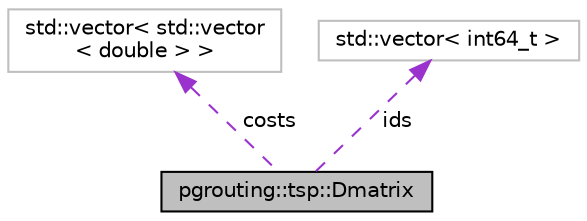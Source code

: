 digraph "pgrouting::tsp::Dmatrix"
{
  edge [fontname="Helvetica",fontsize="10",labelfontname="Helvetica",labelfontsize="10"];
  node [fontname="Helvetica",fontsize="10",shape=record];
  Node1 [label="pgrouting::tsp::Dmatrix",height=0.2,width=0.4,color="black", fillcolor="grey75", style="filled", fontcolor="black"];
  Node2 -> Node1 [dir="back",color="darkorchid3",fontsize="10",style="dashed",label=" costs" ,fontname="Helvetica"];
  Node2 [label="std::vector\< std::vector\l\< double \> \>",height=0.2,width=0.4,color="grey75", fillcolor="white", style="filled"];
  Node6 -> Node1 [dir="back",color="darkorchid3",fontsize="10",style="dashed",label=" ids" ,fontname="Helvetica"];
  Node6 [label="std::vector\< int64_t \>",height=0.2,width=0.4,color="grey75", fillcolor="white", style="filled"];
}
